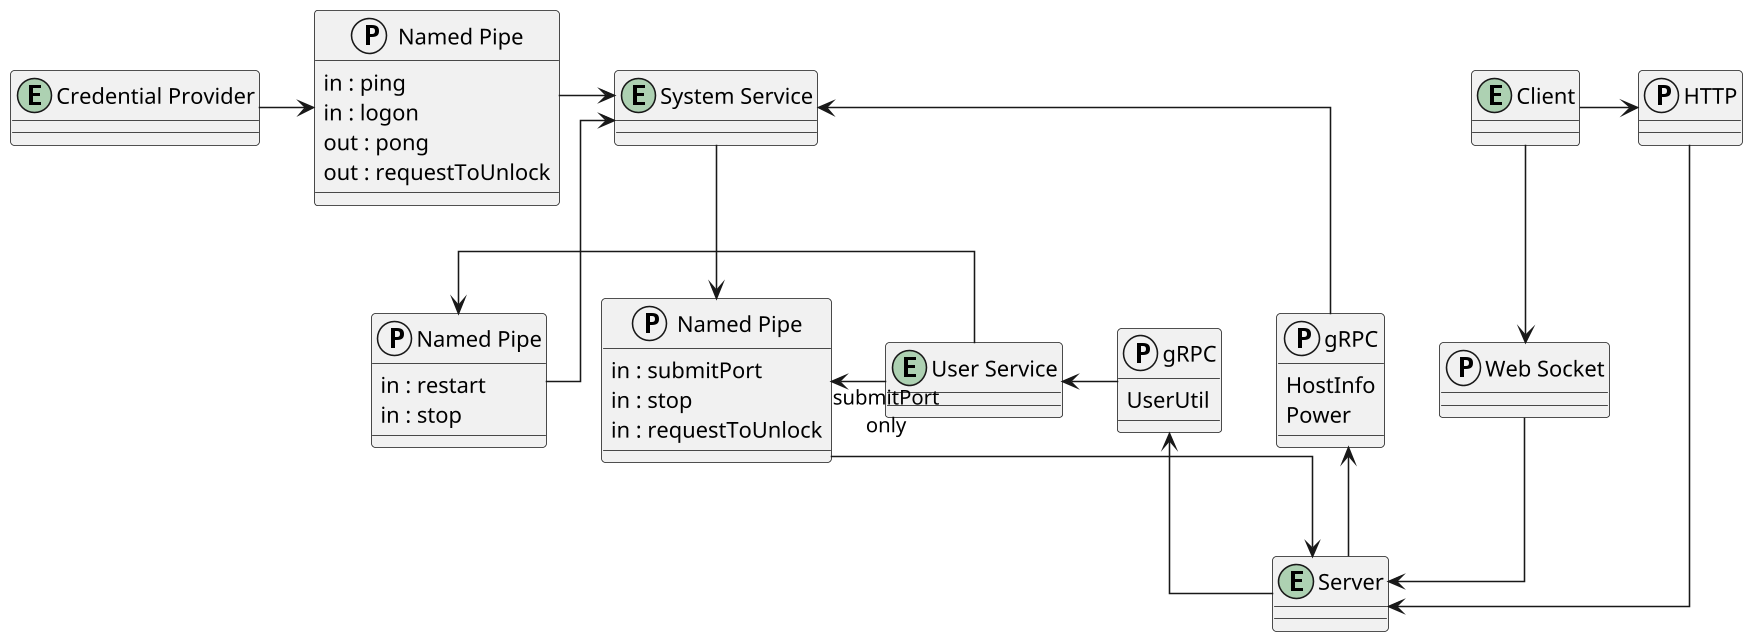 @startuml
skinparam linetype ortho
skinparam dpi 150
skinparam componentStyle rectangle

entity "Client" as c
entity "Server" as s
entity "User Service" as us
entity "System Service" as ss
entity "Credential Provider" as cp

protocol "Named Pipe" as np_between_cp_ss {
  in : ping
  in : logon
  out : pong
  out : requestToUnlock
}

protocol "Named Pipe" as np_between_ss_us {
  in : restart
  in : stop
}

protocol "Named Pipe" as np_between_s_ss_us {
  in : submitPort
  in : stop
  in : requestToUnlock
}

cp -right-> np_between_cp_ss
np_between_cp_ss -right-> ss

us -left-> np_between_ss_us
np_between_ss_us -up-> ss

us -left-> np_between_s_ss_us : submitPort\nonly
ss -down-> np_between_s_ss_us
np_between_s_ss_us -down-> s

protocol "gRPC" as ss_grpc {
  HostInfo
  Power
}

protocol "gRPC" as us_grpc {
  UserUtil
}

ss <-right- ss_grpc
us <-right- us_grpc
ss_grpc <-down- s
us_grpc <-down- s

' HTTP & WebSocket
protocol "HTTP" as http
protocol "Web Socket" as ws

c -right-> http
c -down-> ws
http -down-> s
ws -down-> s

@enduml
